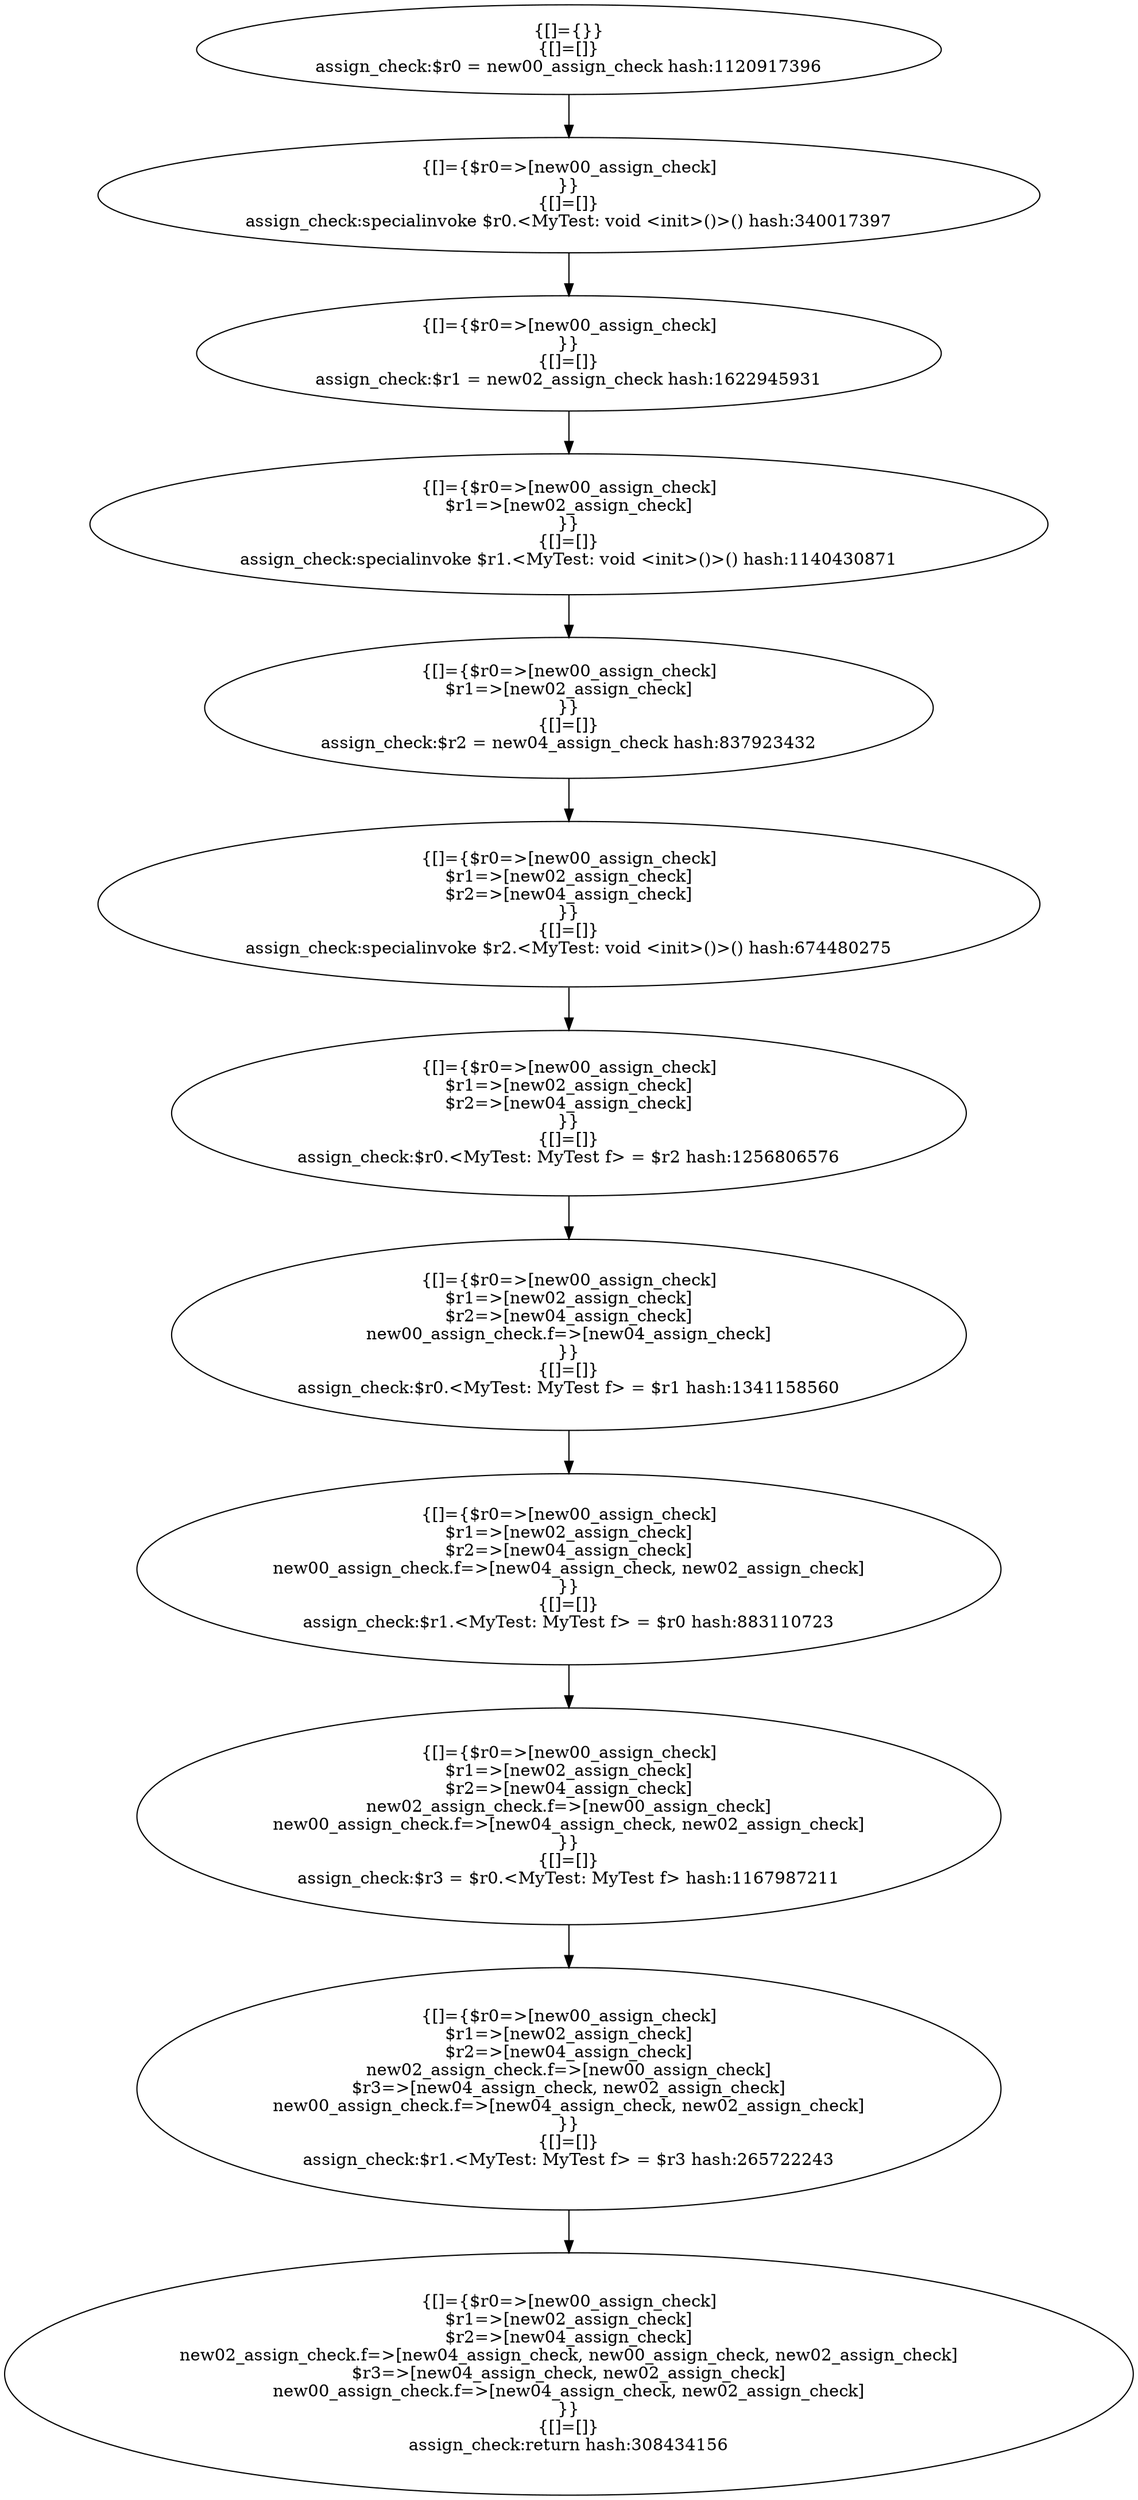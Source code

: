 digraph "./target2-mine/MyTest.assign_check" {
    "{[]={}}
{[]=[]}
assign_check:$r0 = new00_assign_check hash:1120917396";
    "{[]={$r0=>[new00_assign_check]
}}
{[]=[]}
assign_check:specialinvoke $r0.<MyTest: void <init>()>() hash:340017397";
    "{[]={$r0=>[new00_assign_check]
}}
{[]=[]}
assign_check:$r1 = new02_assign_check hash:1622945931";
    "{[]={$r0=>[new00_assign_check]
$r1=>[new02_assign_check]
}}
{[]=[]}
assign_check:specialinvoke $r1.<MyTest: void <init>()>() hash:1140430871";
    "{[]={$r0=>[new00_assign_check]
$r1=>[new02_assign_check]
}}
{[]=[]}
assign_check:$r2 = new04_assign_check hash:837923432";
    "{[]={$r0=>[new00_assign_check]
$r1=>[new02_assign_check]
$r2=>[new04_assign_check]
}}
{[]=[]}
assign_check:specialinvoke $r2.<MyTest: void <init>()>() hash:674480275";
    "{[]={$r0=>[new00_assign_check]
$r1=>[new02_assign_check]
$r2=>[new04_assign_check]
}}
{[]=[]}
assign_check:$r0.<MyTest: MyTest f> = $r2 hash:1256806576";
    "{[]={$r0=>[new00_assign_check]
$r1=>[new02_assign_check]
$r2=>[new04_assign_check]
new00_assign_check.f=>[new04_assign_check]
}}
{[]=[]}
assign_check:$r0.<MyTest: MyTest f> = $r1 hash:1341158560";
    "{[]={$r0=>[new00_assign_check]
$r1=>[new02_assign_check]
$r2=>[new04_assign_check]
new00_assign_check.f=>[new04_assign_check, new02_assign_check]
}}
{[]=[]}
assign_check:$r1.<MyTest: MyTest f> = $r0 hash:883110723";
    "{[]={$r0=>[new00_assign_check]
$r1=>[new02_assign_check]
$r2=>[new04_assign_check]
new02_assign_check.f=>[new00_assign_check]
new00_assign_check.f=>[new04_assign_check, new02_assign_check]
}}
{[]=[]}
assign_check:$r3 = $r0.<MyTest: MyTest f> hash:1167987211";
    "{[]={$r0=>[new00_assign_check]
$r1=>[new02_assign_check]
$r2=>[new04_assign_check]
new02_assign_check.f=>[new00_assign_check]
$r3=>[new04_assign_check, new02_assign_check]
new00_assign_check.f=>[new04_assign_check, new02_assign_check]
}}
{[]=[]}
assign_check:$r1.<MyTest: MyTest f> = $r3 hash:265722243";
    "{[]={$r0=>[new00_assign_check]
$r1=>[new02_assign_check]
$r2=>[new04_assign_check]
new02_assign_check.f=>[new04_assign_check, new00_assign_check, new02_assign_check]
$r3=>[new04_assign_check, new02_assign_check]
new00_assign_check.f=>[new04_assign_check, new02_assign_check]
}}
{[]=[]}
assign_check:return hash:308434156";
    "{[]={}}
{[]=[]}
assign_check:$r0 = new00_assign_check hash:1120917396"->"{[]={$r0=>[new00_assign_check]
}}
{[]=[]}
assign_check:specialinvoke $r0.<MyTest: void <init>()>() hash:340017397";
    "{[]={$r0=>[new00_assign_check]
}}
{[]=[]}
assign_check:specialinvoke $r0.<MyTest: void <init>()>() hash:340017397"->"{[]={$r0=>[new00_assign_check]
}}
{[]=[]}
assign_check:$r1 = new02_assign_check hash:1622945931";
    "{[]={$r0=>[new00_assign_check]
}}
{[]=[]}
assign_check:$r1 = new02_assign_check hash:1622945931"->"{[]={$r0=>[new00_assign_check]
$r1=>[new02_assign_check]
}}
{[]=[]}
assign_check:specialinvoke $r1.<MyTest: void <init>()>() hash:1140430871";
    "{[]={$r0=>[new00_assign_check]
$r1=>[new02_assign_check]
}}
{[]=[]}
assign_check:specialinvoke $r1.<MyTest: void <init>()>() hash:1140430871"->"{[]={$r0=>[new00_assign_check]
$r1=>[new02_assign_check]
}}
{[]=[]}
assign_check:$r2 = new04_assign_check hash:837923432";
    "{[]={$r0=>[new00_assign_check]
$r1=>[new02_assign_check]
}}
{[]=[]}
assign_check:$r2 = new04_assign_check hash:837923432"->"{[]={$r0=>[new00_assign_check]
$r1=>[new02_assign_check]
$r2=>[new04_assign_check]
}}
{[]=[]}
assign_check:specialinvoke $r2.<MyTest: void <init>()>() hash:674480275";
    "{[]={$r0=>[new00_assign_check]
$r1=>[new02_assign_check]
$r2=>[new04_assign_check]
}}
{[]=[]}
assign_check:specialinvoke $r2.<MyTest: void <init>()>() hash:674480275"->"{[]={$r0=>[new00_assign_check]
$r1=>[new02_assign_check]
$r2=>[new04_assign_check]
}}
{[]=[]}
assign_check:$r0.<MyTest: MyTest f> = $r2 hash:1256806576";
    "{[]={$r0=>[new00_assign_check]
$r1=>[new02_assign_check]
$r2=>[new04_assign_check]
}}
{[]=[]}
assign_check:$r0.<MyTest: MyTest f> = $r2 hash:1256806576"->"{[]={$r0=>[new00_assign_check]
$r1=>[new02_assign_check]
$r2=>[new04_assign_check]
new00_assign_check.f=>[new04_assign_check]
}}
{[]=[]}
assign_check:$r0.<MyTest: MyTest f> = $r1 hash:1341158560";
    "{[]={$r0=>[new00_assign_check]
$r1=>[new02_assign_check]
$r2=>[new04_assign_check]
new00_assign_check.f=>[new04_assign_check]
}}
{[]=[]}
assign_check:$r0.<MyTest: MyTest f> = $r1 hash:1341158560"->"{[]={$r0=>[new00_assign_check]
$r1=>[new02_assign_check]
$r2=>[new04_assign_check]
new00_assign_check.f=>[new04_assign_check, new02_assign_check]
}}
{[]=[]}
assign_check:$r1.<MyTest: MyTest f> = $r0 hash:883110723";
    "{[]={$r0=>[new00_assign_check]
$r1=>[new02_assign_check]
$r2=>[new04_assign_check]
new00_assign_check.f=>[new04_assign_check, new02_assign_check]
}}
{[]=[]}
assign_check:$r1.<MyTest: MyTest f> = $r0 hash:883110723"->"{[]={$r0=>[new00_assign_check]
$r1=>[new02_assign_check]
$r2=>[new04_assign_check]
new02_assign_check.f=>[new00_assign_check]
new00_assign_check.f=>[new04_assign_check, new02_assign_check]
}}
{[]=[]}
assign_check:$r3 = $r0.<MyTest: MyTest f> hash:1167987211";
    "{[]={$r0=>[new00_assign_check]
$r1=>[new02_assign_check]
$r2=>[new04_assign_check]
new02_assign_check.f=>[new00_assign_check]
new00_assign_check.f=>[new04_assign_check, new02_assign_check]
}}
{[]=[]}
assign_check:$r3 = $r0.<MyTest: MyTest f> hash:1167987211"->"{[]={$r0=>[new00_assign_check]
$r1=>[new02_assign_check]
$r2=>[new04_assign_check]
new02_assign_check.f=>[new00_assign_check]
$r3=>[new04_assign_check, new02_assign_check]
new00_assign_check.f=>[new04_assign_check, new02_assign_check]
}}
{[]=[]}
assign_check:$r1.<MyTest: MyTest f> = $r3 hash:265722243";
    "{[]={$r0=>[new00_assign_check]
$r1=>[new02_assign_check]
$r2=>[new04_assign_check]
new02_assign_check.f=>[new00_assign_check]
$r3=>[new04_assign_check, new02_assign_check]
new00_assign_check.f=>[new04_assign_check, new02_assign_check]
}}
{[]=[]}
assign_check:$r1.<MyTest: MyTest f> = $r3 hash:265722243"->"{[]={$r0=>[new00_assign_check]
$r1=>[new02_assign_check]
$r2=>[new04_assign_check]
new02_assign_check.f=>[new04_assign_check, new00_assign_check, new02_assign_check]
$r3=>[new04_assign_check, new02_assign_check]
new00_assign_check.f=>[new04_assign_check, new02_assign_check]
}}
{[]=[]}
assign_check:return hash:308434156";
}
